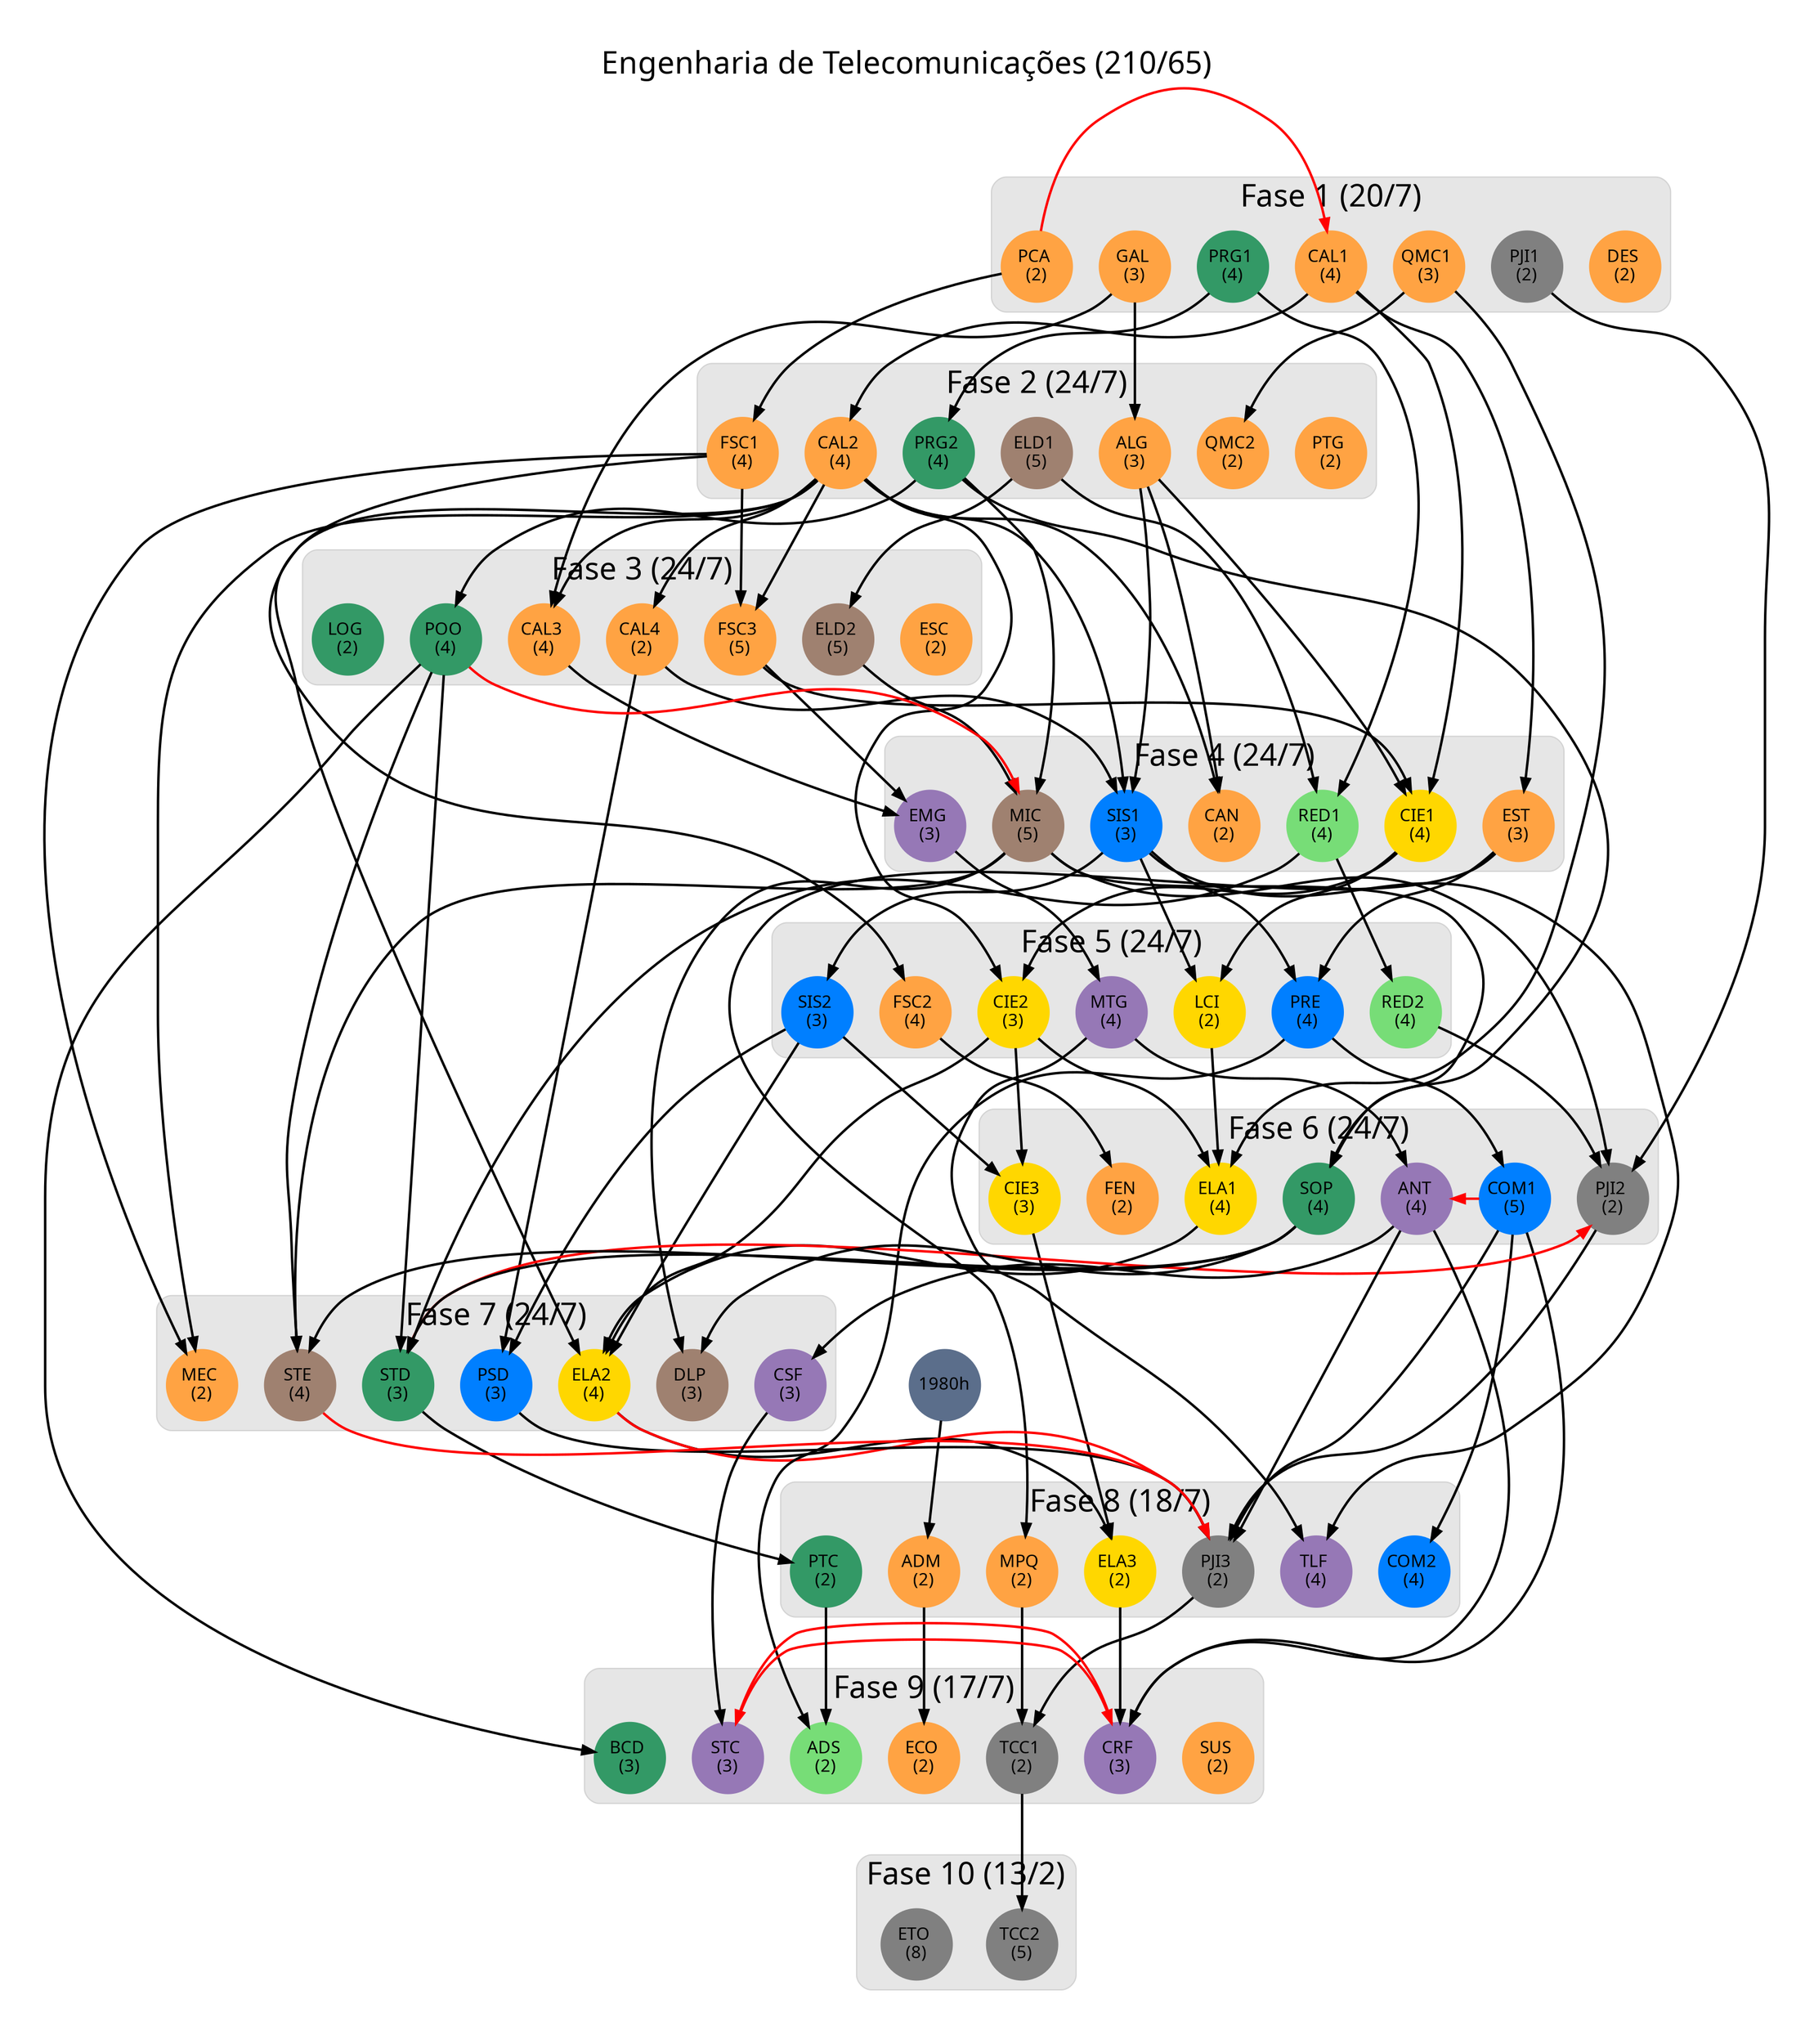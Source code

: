 digraph EngTelecom {
    layout = dot  // circo, dot, fdp, neato, osage, sfdp, twopi
    label ="Engenharia de Telecomunicações (210/65)"
    labelloc = t
    // graph [nodesep=0.3, ranksep=1.3], #splines=ortho]#, splines=lines]  #ortho
    // node [labelloc=c fontsize=10, style=filled, shape=box, style="rounded,filled"]
    // edge [arrowsize=.5]
   
    // bgcolor="#2e3e56"
	  pad="0.5" /* add padding round the edge of the graph */
    graph [nodesep=0.3, ranksep=1.3, fontname="helvetica Neue Ultra Light", fontcolor="#000000" fontsize=25]
    node [shape="circle", width=".8", style="filled", labelloc=c, fontname="helvetica Neue Ultra Light bold"fixedsize=true]
    // edge [color="#fcfcfc", penwidth="2", fontname="helvetica Neue Ultra Light"]
    edge [color="#000000", penwidth="2", fontname="helvetica Neue Ultra Light"]
 
 
    // Pré-requisitos

    // Eixo laranja
    {horas1980} -> ADM
    {} -> DES
    {} -> ESC
    {} -> PTG
    {} -> QMC1
    {} -> SUS
    {ADM} -> ECO
    {CAL1} -> EST
    {FSC2} -> FEN
    {CAL2 FSC1} -> MEC
    {EST} -> MPQ # TODO verificar se PJI2 e PTG devem ser pré-requisito
    {QMC1} -> QMC2

    {} -> PCA
    {} -> GAL
    {GAL} -> ALG
    {PCA} -> CAL1 [constraint=false,color="#FF0000"]
    {CAL1} -> CAL2
    {GAL CAL2} -> CAL3
    {CAL2} -> CAL4
    {ALG CAL2} -> CAN
    {PCA} -> FSC1
    {FSC1} -> FSC2
    {FSC1 CAL2} -> FSC3


    // Eixo amarelo
    {CAL1 ALG FSC3} -> CIE1
    {CIE1 CAL2} -> CIE2
    {CIE2 SIS2} -> CIE3 # TODO verificar
    {CIE2 LCI QMC1} -> ELA1 # TODO verificar
    {CAL2 CIE2 ELA1 SIS2} -> ELA2
    {ELA2 CIE3} -> ELA3
    {CIE1 SIS1} -> LCI

    // Eixo azul
    {PRE} -> COM1 # recomendada: sis2
    {COM1} -> COM2 # recomendada: PSD
    {EST SIS1} -> PRE # recomendada: PRG1, CAL4
    {CAL2 ALG CAL4} -> SIS1
    {SIS1} -> SIS2
    {CAL4 SIS2} -> PSD  # recomendada: CAN

    // Eixo cinza
    {} -> PJI1
    {PJI1 RED2 MIC} -> PJI2 # TODO colocar STD como pré-requisito
    {STD} -> PJI2 [color="#FF0000" constraint=false]
    {PJI2 ANT PSD COM1} -> PJI3 # recomendada DLP # TODO Colocamos ELA2 como coreq
    {STE} -> PJI3 [color="#FF0000" constraint=false]
    {ELA2}-> PJI3 [color="#FF0000" constraint=false]
    {MPQ PJI3} -> TCC1 # TODO colocar CH como pré-requisito - tirei PTG
    {TCC1} -> TCC2

    // Eixo marrom
    {SOP MIC} -> DLP
    {} -> ELD1
    {ELD1} -> ELD2 # ELA1 como recomendada
    {ELD2 PRG2} -> MIC
    {POO} -> MIC [color="#FF0000" constraint=false]
    {MIC SOP POO} -> STE

    // Eixo roxo
    {MTG} -> ANT
    {COM1} -> ANT [color="#FF0000" constraint=false]
    {COM1 ANT ELA3} -> CRF # recomendada CSF
    {STC} -> CRF [color="#FF0000" constraint=false]
    {CRF} -> STC [color="#FF0000" constraint=false]
    {ANT} -> CSF # recomendada: COM1
    {FSC3 CAL3} -> EMG
    {EMG} -> MTG # recomendada: CAL4
    {CSF} -> STC
    {MTG SIS1} -> TLF

    // Eixo verde claro
    {ELD1 PRG1} -> RED1
    {RED1}-> RED2
    {PTC PRE} -> ADS

    // Eixo verde escuro
    {} -> LOG
    // {LOG} -> PRG1 [color="#FF0000" constraint=false]
    {} -> PRG1
    {PRG1} -> PRG2
    {PRG2} -> POO
    {PRG2 MIC} -> SOP
    {POO RED1 SOP} -> STD
    {POO} -> BCD
    {STD} -> PTC # RED2 como recomendada



    // Fases

    subgraph cluster_fase1 {
      label = "Fase 1 (20/7)"
      // style = filled
      style="rounded"
      bgcolor= "#e6e6e6" #"#5b6e8b"
      color = lightgrey

       PCA CAL1 PJI1 GAL  PRG1 #15
       QMC1 DES #5
    }

    subgraph cluster_fase2 {
      label = "Fase 2 (24/7)"
      style="rounded"
      bgcolor="#e6e6e6"
      // style = filled
      color = lightgrey

       FSC1 ALG ELD1 PRG2  CAL2 #20
       QMC2 PTG #4
    }

    subgraph clusterFase3 {
      label = "Fase 3 (24/7)"
      style="rounded"
      bgcolor="#e6e6e6"
      // style = filled
      color = lightgrey

        ELD2 POO  CAL4 FSC3 CAL3 #20
        ESC LOG #4
    }

    subgraph clusterFase4  {
      label = "Fase 4 (24/7)"
      style="rounded"
      bgcolor="#e6e6e6"
      // style=filled
      color=lightgrey

      RED1 MIC  SIS1 EST EMG CIE1 #22
      CAN #2
    }

    subgraph cluster_fase5  {
      label = "Fase 5 (24/7)"
      style="rounded"
      bgcolor="#e6e6e6"
      // style=filled
      color=lightgrey

      MTG  SIS2 PRE  CIE2 LCI RED2 FSC2 #24
    }


    subgraph cluster_fase6  {
      label = "Fase 6 (24/7)"
      style="rounded"
      bgcolor="#e6e6e6"
      // style=filled
      color=lightgrey

      PJI2 ANT    COM1 ELA1 CIE3 SOP #22
      FEN #2
    }

    subgraph cluster_fase7 {
      label = "Fase 7 (24/7)"
      style="rounded"
      bgcolor="#e6e6e6"
      // style=filled
      color=lightgrey

      PSD CSF ELA2 STD STE DLP #20
      MEC #2
    }

    subgraph cluster_fase8 {
      label = "Fase 8 (18/7)"
      style="rounded"
      bgcolor="#e6e6e6"
      // style=filled
      color=lightgrey

      PJI3  ELA3 PTC MPQ #8
      TLF COM2 ADM #10
    }

    subgraph cluster_fase9  {
      label = "Fase 9 (17/7)"
      style="rounded"
      bgcolor="#e6e6e6"
      // style=filled
      color=lightgrey

      TCC1 CRF STC #8
      ADS ECO BCD SUS #9
    }

    subgraph cluster_fase10 {
      label = "Fase 10 (13/2)"
      style="rounded"
      bgcolor="#e6e6e6"
      // style=filled
      color=lightgrey

      TCC2 ETO #13
    }


      // expressão regular
      // (\w{3,4}) (\[ch=\d{2,3}) - find
      // $1 $2, color="#FFA343, id=$1 - replace

    // propriedades dos nós

    horas1980 [label="1980h", color="#5b6e8b", id="1980h"]

    ADM [ch=40, color="#FFA343", id=ADM, label="ADM \n(2)"] # TODO pré-requisito 1980h
    ALG [ch=60, color="#FFA343", id=ALG, label="ALG \n(3)"]
    CAL1 [ch=80, color="#FFA343", id=CAL1, label="CAL1 \n(4)"]
    CAL2 [ch=80, color="#FFA343", id=CAL2, label="CAL2 \n(4)"]
    CAL3 [ch=80, color="#FFA343", id=CAL3, label="CAL3 \n(4)"]
    CAL4 [ch=40, color="#FFA343", id=CAL4, label="CAL4 \n(2)"]
    CAN [ch=40, color="#FFA343", id=CAN, label="CAN \n(2)"]
    DES [ch=40, color="#FFA343", id=DES, label="DES \n(2)"]
    ECO [ch=40, color="#FFA343", id=ECO, label="ECO \n(2)"]
    ESC [ch=40, color="#FFA343", id=ESC, label="ESC \n(2)"]
    EST [ch=60, color="#FFA343", id=EST, label="EST \n(3)"]
    FEN [ch=40, color="#FFA343", id=FEN, label="FEN \n(2)"]
    FSC1 [ch=80, color="#FFA343", id=FSC1, label="FSC1 \n(4)"]
    FSC2 [ch=80, color="#FFA343", id=FSC2, label="FSC2 \n(4)"]
    FSC3 [ch=100, color="#FFA343", id=FSC3, label="FSC3 \n(5)"] # TODO verificar se terá redução de CH
    GAL [ch=60, color="#FFA343", id=GAL, label="GAL \n(3)"]
    MEC [ch=40, color="#FFA343", id=MEC, label="MEC \n(2)"]
    MPQ [ch=40, color="#FFA343", id=MPQ, label="MPQ \n(2)"]
    PCA [ch=40, color="#FFA343", id=PCA, label="PCA \n(2)"]
    PTG [ch=40, color="#FFA343", id=PTG, label="PTG \n(2)"] # TODO pré-requisito 1980h
    QMC1 [ch=60, color="#FFA343", id=QMC1, label="QMC1 \n(3)"]
    QMC2 [ch=40, color="#FFA343", id=QMC2, label="QMC2 \n(2)"]
    SUS [ch=40, color="#FFA343", id=SUS, label="SUS \n(2)"]



    CIE1 [ch=80, color="#FFD700", id=CIE1, label="CIE1 \n(4)"]
    CIE2 [ch=60, color="#FFD700", id=CIE2, label="CIE2 \n(3)"]
    CIE3 [ch=60, color="#FFD700", id=CIE3, label="CIE3 \n(3)"]
    ELA1 [ch=80, color="#FFD700", id=ELA1, label="ELA1 \n(4)"]
    ELA2 [ch=80, color="#FFD700", id=ELA2, label="ELA2 \n(4)"]
    ELA3 [ch=40, color="#FFD700", id=ELA3, label="ELA3 \n(2)"]
    LCI  [ch=40, color="#FFD700", id=LCI,  label="LCI \n(2)" ]


    COM1 [ch=100, color="#007FFF", id=COM1, label="COM1 \n(5)"]
    COM2 [ch=80, color="#007FFF", id=COM2, label="COM2 \n(4)"]
    PRE [ch=80, color="#007FFF", id=PRE, label="PRE \n(4)"]
    PSD [ch=60, color="#007FFF", id=PSD, label="PSD \n(3)"]
    SIS1 [ch=60, color="#007FFF", id=SIS1, label="SIS1 \n(3)"]
    SIS2 [ch=60, color="#007FFF", id=SIS2, label="SIS2 \n(3)"]


    ETO [ch=160, color="#808080", id=ETO, label="ETO \n(8)"]
    PJI1 [ch=40, color="#808080", id=PJI1, label="PJI1 \n(2)"]
    PJI2 [ch=40, color="#808080", id=PJI2, label="PJI2 \n(2)"]
    PJI3 [ch=40, color="#808080", id=PJI3, label="PJI3 \n(2)"]
    TCC1 [ch=40, color="#808080", id=TCC1, label="TCC1 \n(2)"]
    TCC2 [ch=100, color="#808080", id=TCC2, label="TCC2 \n(5)"]


    DLP [ch=60, color="#9F8170", id=DLP, label="DLP \n(3)"]
    ELD1 [ch=100, color="#9F8170", id=ELD1, label="ELD1 \n(5)"]
    ELD2 [ch=100, color="#9F8170", id=ELD2, label="ELD2 \n(5)"]
    MIC [ch=100, color="#9F8170", id=MIC, label="MIC \n(5)"]
    STE [ch=80, color="#9F8170", id=STE, label="STE \n(4)"]


    ANT [ch=80, color="#9678B6", id=ANT, label="ANT \n(4)"]
    CRF [ch=60, color="#9678B6", id=CRF, label="CRF \n(3)"]
    CSF [ch=60, color="#9678B6", id=CSF, label="CSF \n(3)"]
    EMG [ch=60, color="#9678B6", id=EMG, label="EMG \n(3)"]
    MTG [ch=80, color="#9678B6", id=MTG, label="MTG \n(4)"]
    STC [ch=60, color="#9678B6", id=STC, label="STC \n(3)"]
    TLF [ch=80, color="#9678B6", id=TLF, label="TLF \n(4)"]


    ADS [ch=40, color="#77DD77", id=ADS, label="ADS \n(2)"]
    RED1 [ch=80, color="#77DD77", id=RED1, label="RED1 \n(4)"]
    RED2 [ch=80, color="#77DD77", id=RED2, label="RED2 \n(4)"]


    BCD [ch=60, color="#339966", id=BCD, label="BCD \n(3)"]
    LOG [ch=40, color="#339966", id=LOG, label="LOG \n(2)"]
    POO [ch=80, color="#339966", id=POO, label="POO \n(4)"]
    PRG1 [ch=80, color="#339966", id=PRG1, label="PRG1 \n(4)"]
    PRG2 [ch=80, color="#339966", id=PRG2, label="PRG2 \n(4)"]
    PTC [ch=40, color="#339966", id=PTC, label="PTC \n(2)"]
    SOP [ch=80, color="#339966", id=SOP, label="SOP \n(4)"]
    STD [ch=60, color="#339966", id=STD, label="STD \n(3)"]

}
